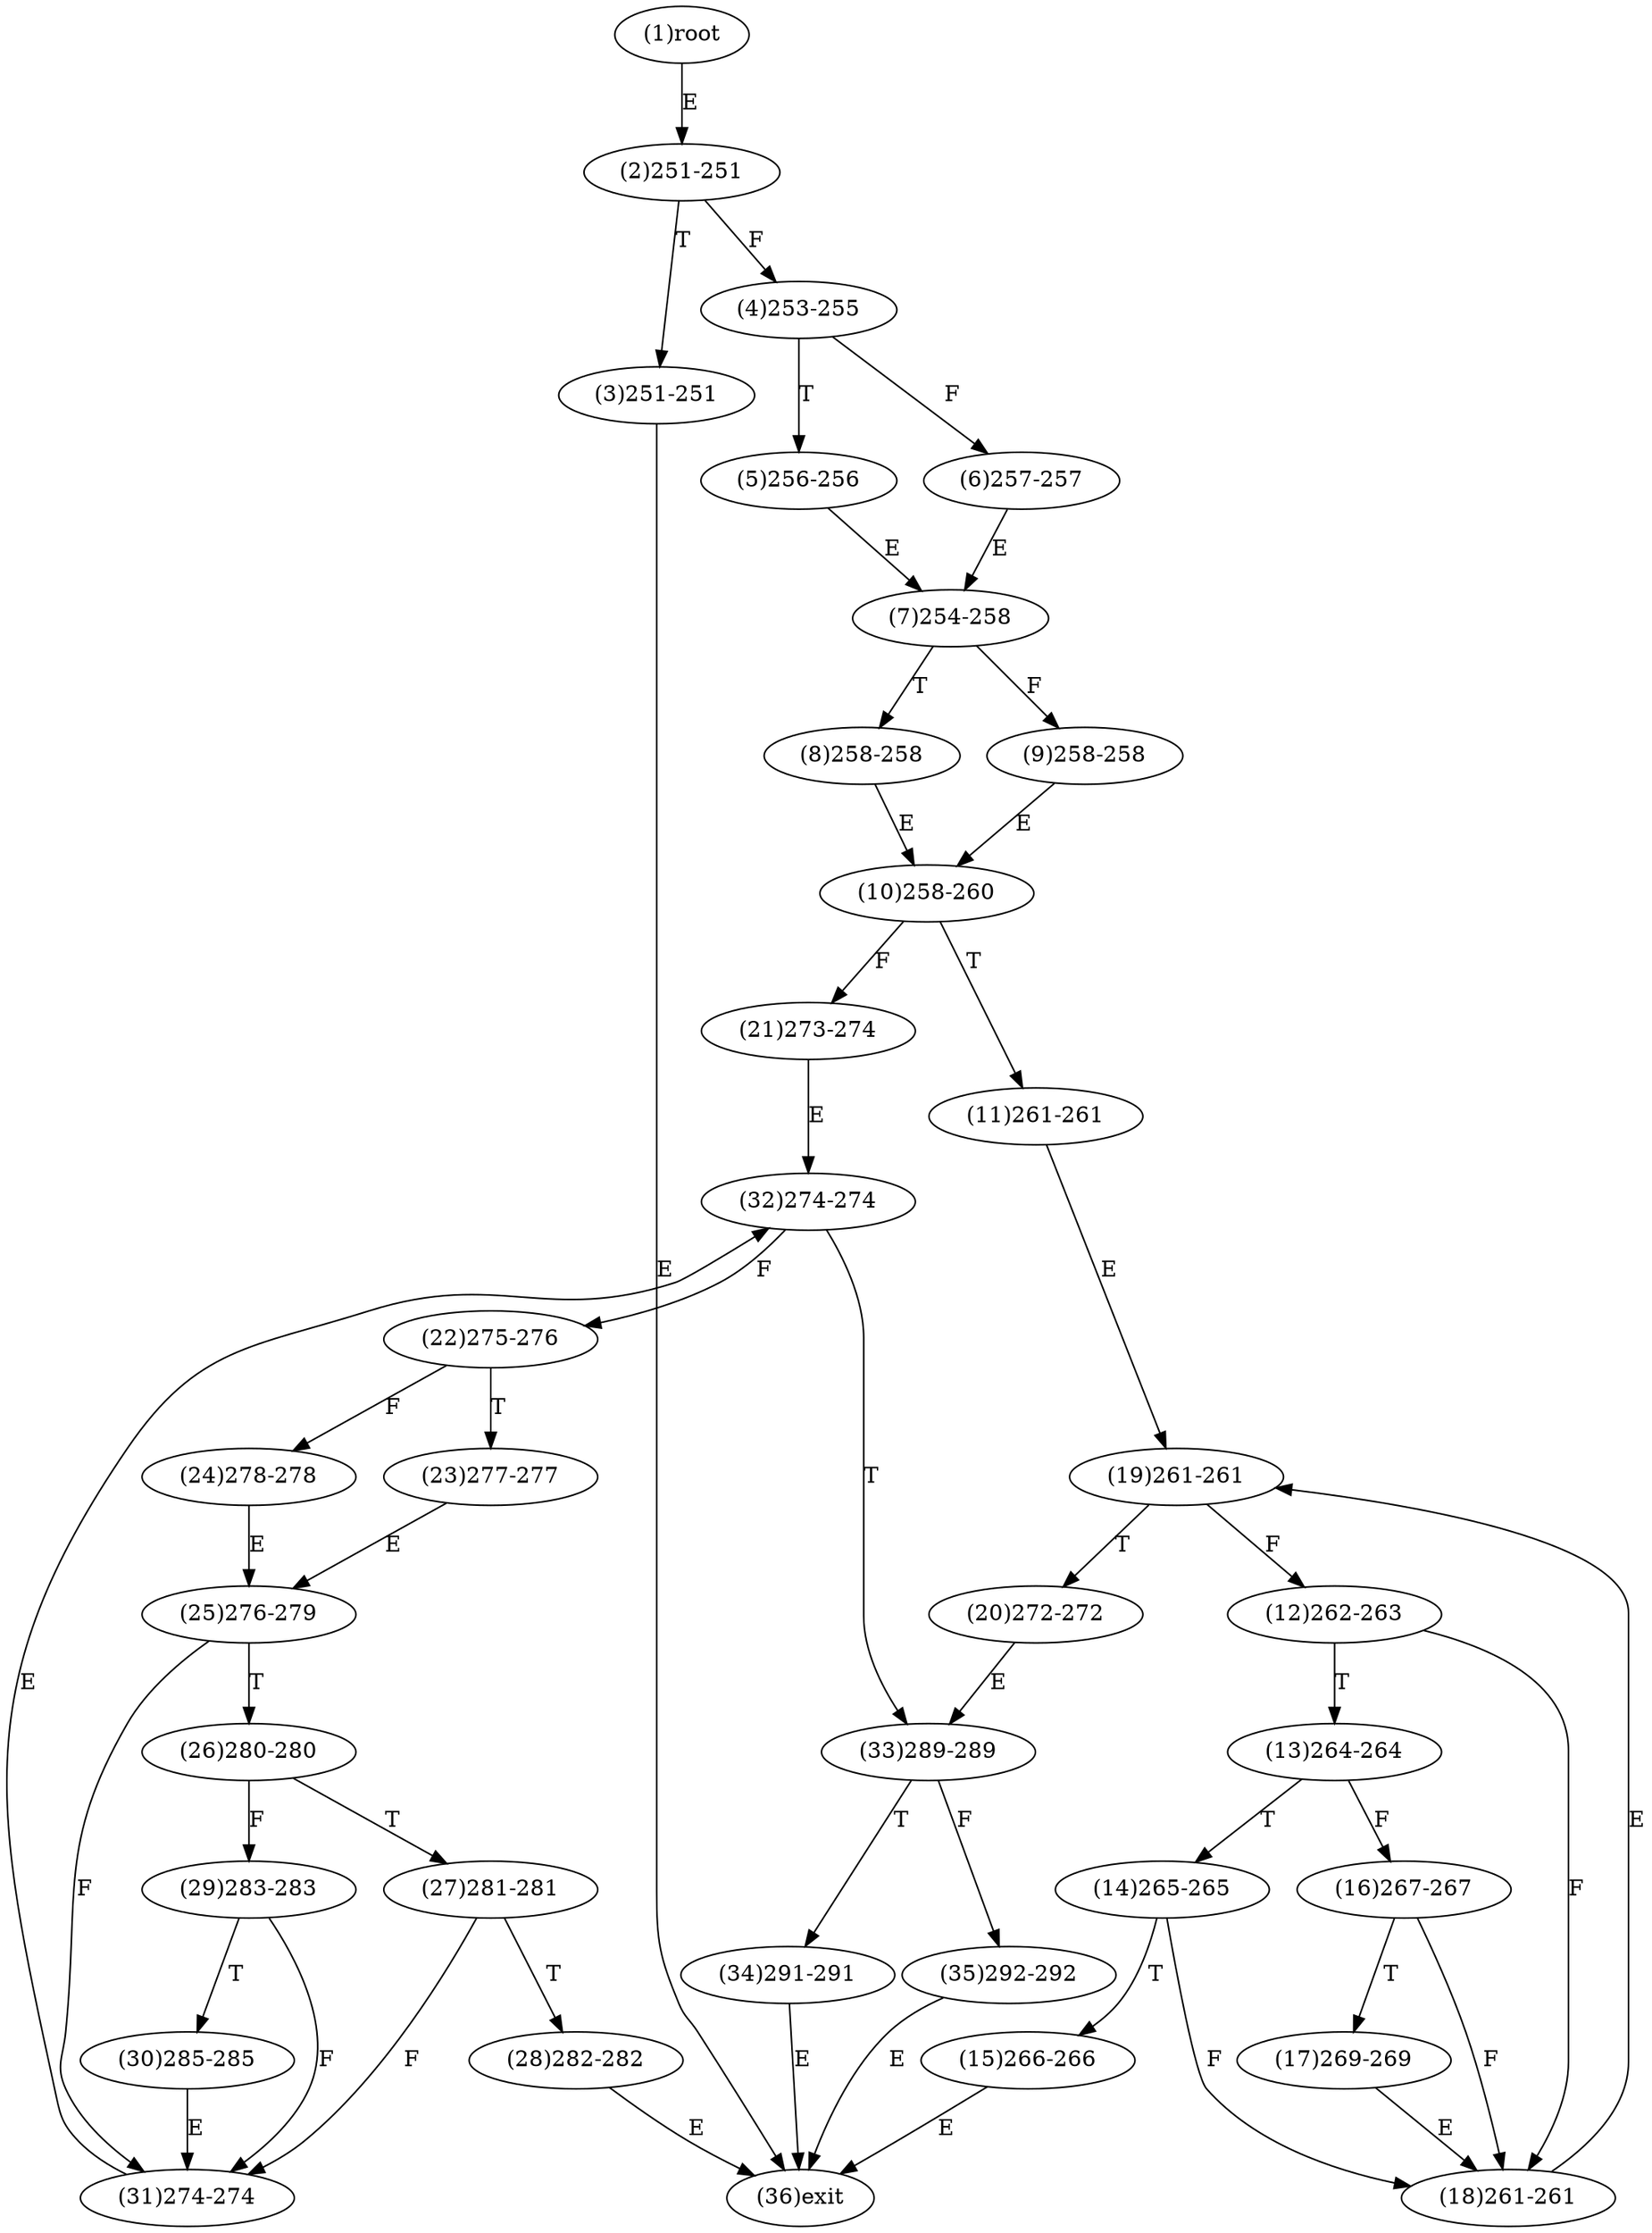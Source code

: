 digraph "" { 
1[ label="(1)root"];
2[ label="(2)251-251"];
3[ label="(3)251-251"];
4[ label="(4)253-255"];
5[ label="(5)256-256"];
6[ label="(6)257-257"];
7[ label="(7)254-258"];
8[ label="(8)258-258"];
9[ label="(9)258-258"];
10[ label="(10)258-260"];
11[ label="(11)261-261"];
12[ label="(12)262-263"];
13[ label="(13)264-264"];
14[ label="(14)265-265"];
15[ label="(15)266-266"];
17[ label="(17)269-269"];
16[ label="(16)267-267"];
19[ label="(19)261-261"];
18[ label="(18)261-261"];
21[ label="(21)273-274"];
20[ label="(20)272-272"];
23[ label="(23)277-277"];
22[ label="(22)275-276"];
25[ label="(25)276-279"];
24[ label="(24)278-278"];
27[ label="(27)281-281"];
26[ label="(26)280-280"];
29[ label="(29)283-283"];
28[ label="(28)282-282"];
31[ label="(31)274-274"];
30[ label="(30)285-285"];
34[ label="(34)291-291"];
35[ label="(35)292-292"];
32[ label="(32)274-274"];
33[ label="(33)289-289"];
36[ label="(36)exit"];
1->2[ label="E"];
2->4[ label="F"];
2->3[ label="T"];
3->36[ label="E"];
4->6[ label="F"];
4->5[ label="T"];
5->7[ label="E"];
6->7[ label="E"];
7->9[ label="F"];
7->8[ label="T"];
8->10[ label="E"];
9->10[ label="E"];
10->21[ label="F"];
10->11[ label="T"];
11->19[ label="E"];
12->18[ label="F"];
12->13[ label="T"];
13->16[ label="F"];
13->14[ label="T"];
14->18[ label="F"];
14->15[ label="T"];
15->36[ label="E"];
16->18[ label="F"];
16->17[ label="T"];
17->18[ label="E"];
18->19[ label="E"];
19->12[ label="F"];
19->20[ label="T"];
20->33[ label="E"];
21->32[ label="E"];
22->24[ label="F"];
22->23[ label="T"];
23->25[ label="E"];
24->25[ label="E"];
25->31[ label="F"];
25->26[ label="T"];
26->29[ label="F"];
26->27[ label="T"];
27->31[ label="F"];
27->28[ label="T"];
28->36[ label="E"];
29->31[ label="F"];
29->30[ label="T"];
30->31[ label="E"];
31->32[ label="E"];
32->22[ label="F"];
32->33[ label="T"];
33->35[ label="F"];
33->34[ label="T"];
34->36[ label="E"];
35->36[ label="E"];
}
